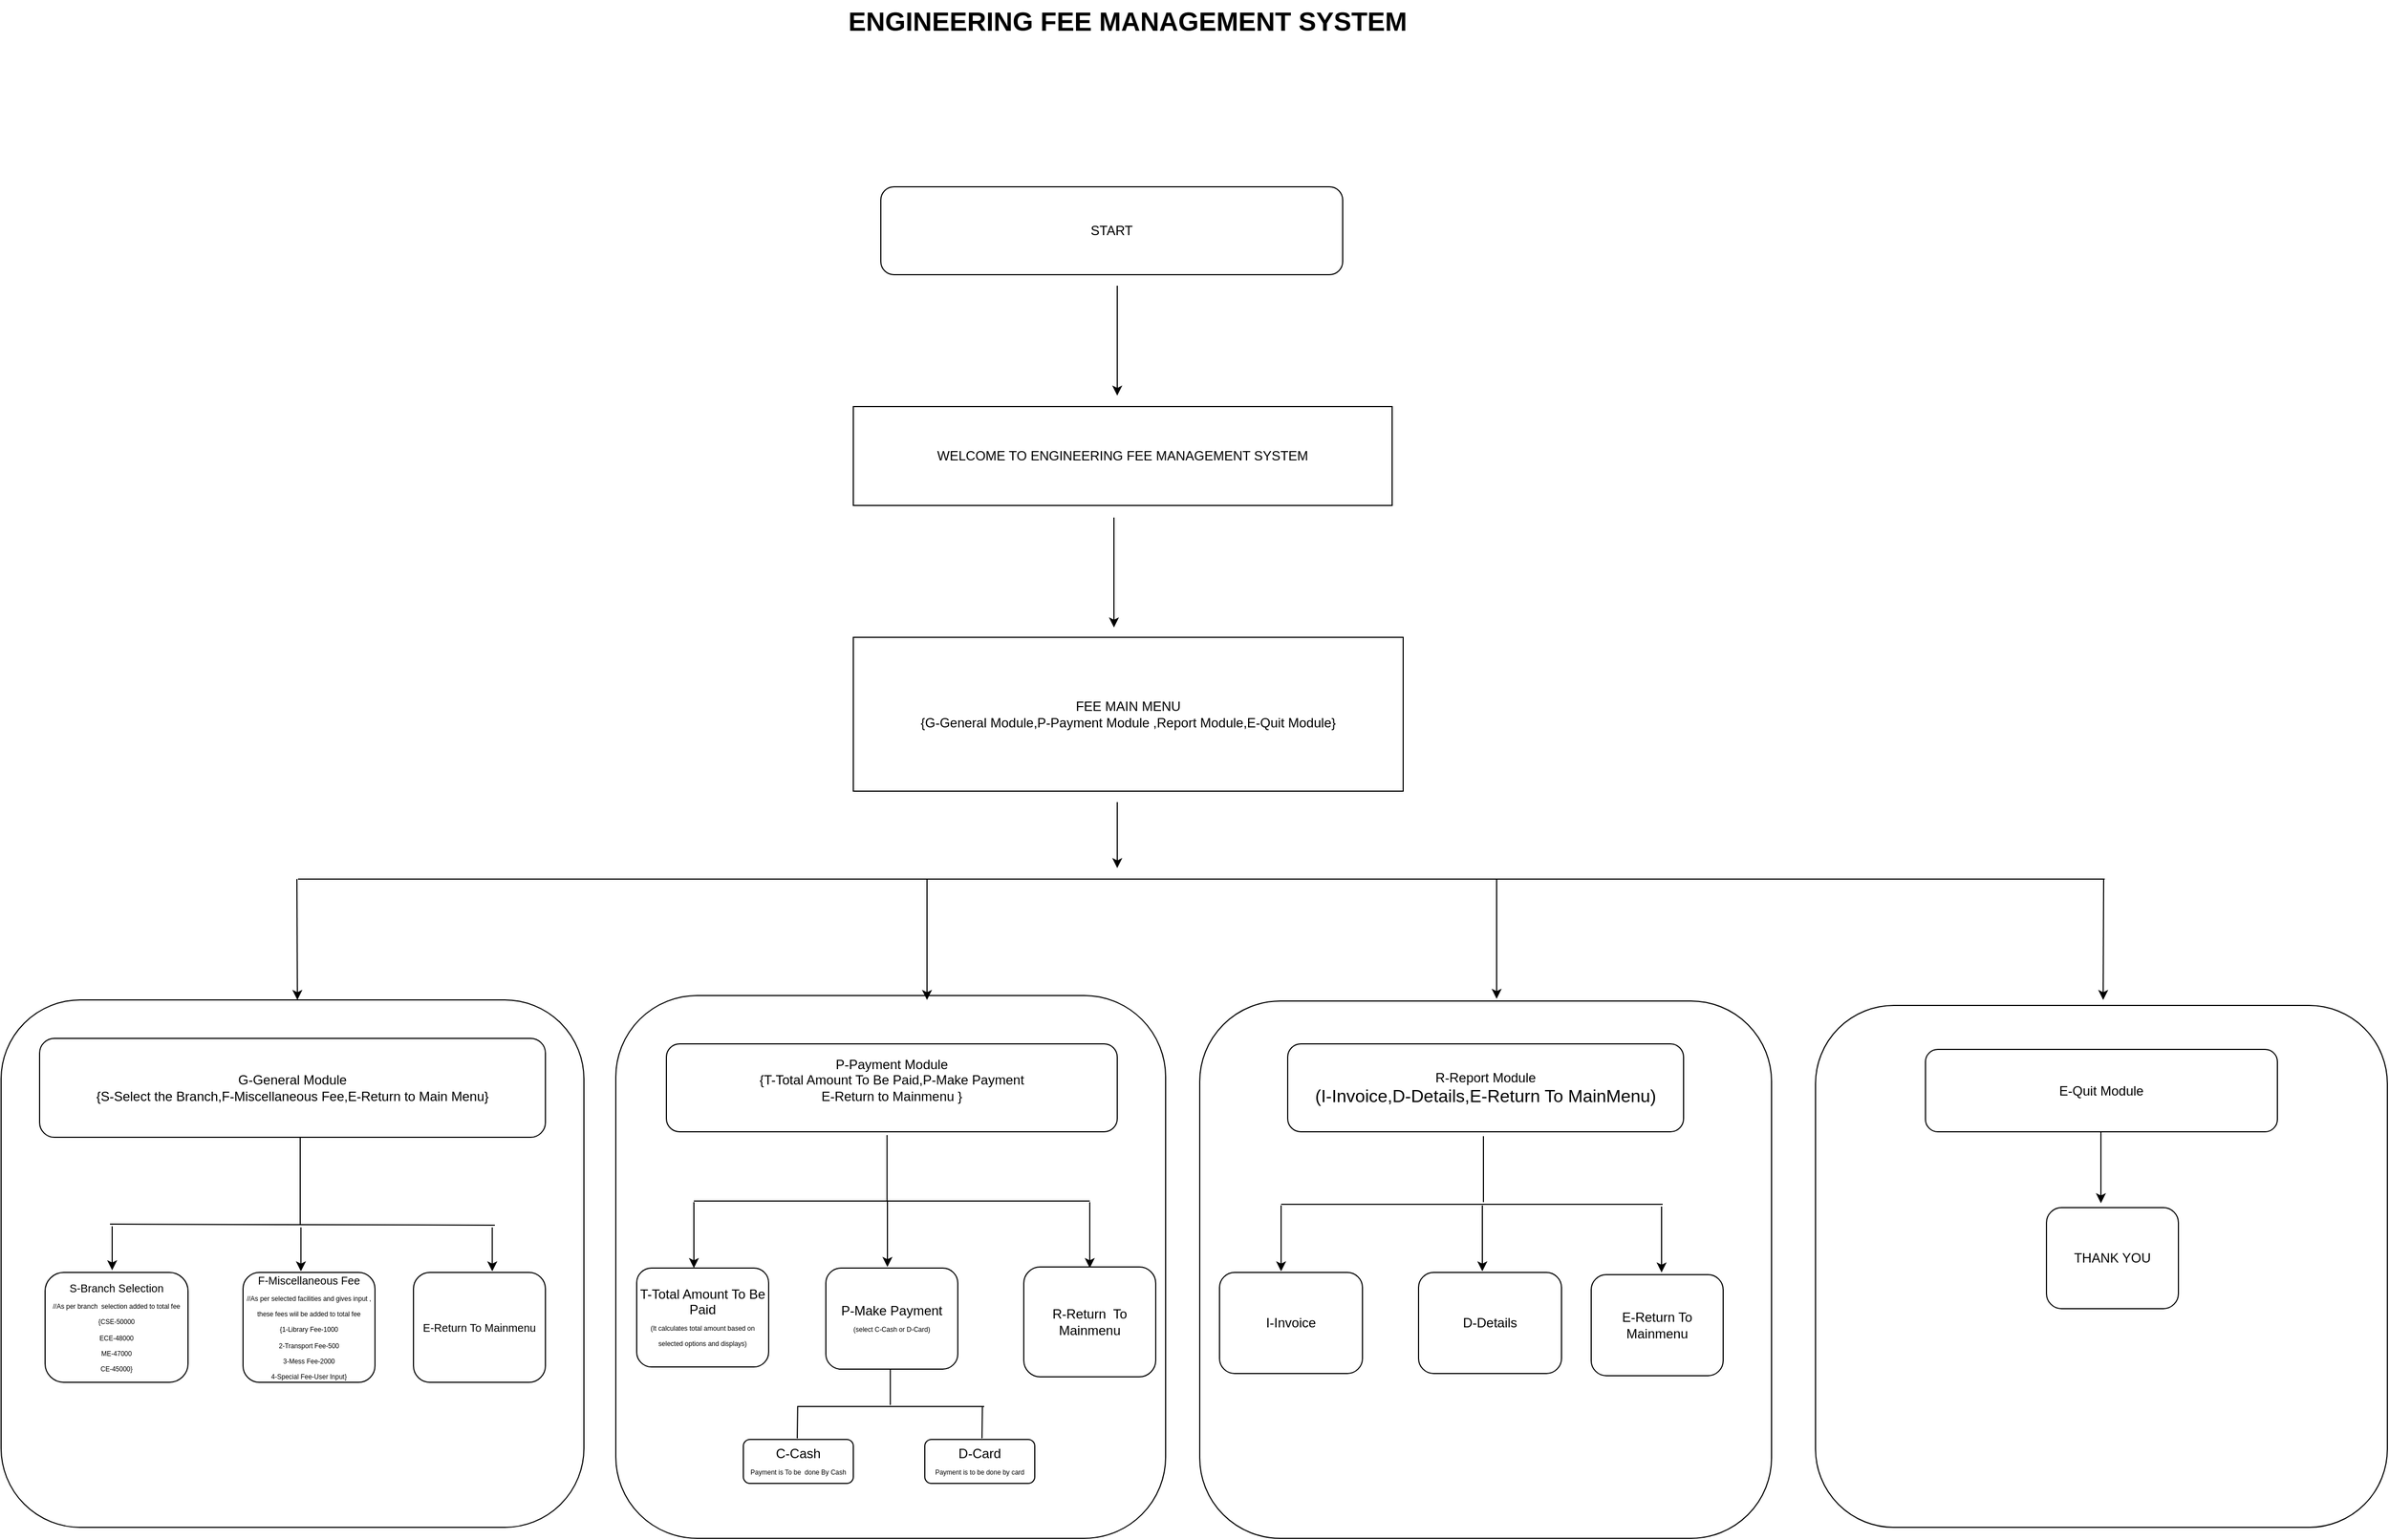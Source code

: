 <mxfile version="24.7.7">
  <diagram name="Page-1" id="Ji5iZTQCRhClbAm7nzzr">
    <mxGraphModel dx="3497" dy="3190" grid="1" gridSize="10" guides="1" tooltips="1" connect="1" arrows="1" fold="1" page="1" pageScale="1" pageWidth="850" pageHeight="1100" math="0" shadow="0">
      <root>
        <mxCell id="0" />
        <mxCell id="1" parent="0" />
        <mxCell id="4sgGOVwR37v_2rBWzzxj-3" value="WELCOME TO ENGINEERING FEE MANAGEMENT SYSTEM" style="rounded=0;whiteSpace=wrap;html=1;" vertex="1" parent="1">
          <mxGeometry x="-65" y="-190" width="490" height="90" as="geometry" />
        </mxCell>
        <mxCell id="4sgGOVwR37v_2rBWzzxj-5" value="&lt;b&gt;&lt;font style=&quot;font-size: 24px;&quot;&gt;ENGINEERING FEE MANAGEMENT SYSTEM&lt;/font&gt;&lt;/b&gt;" style="text;html=1;align=center;verticalAlign=middle;resizable=0;points=[];autosize=1;strokeColor=none;fillColor=none;" vertex="1" parent="1">
          <mxGeometry x="-81" y="-560" width="530" height="40" as="geometry" />
        </mxCell>
        <mxCell id="4sgGOVwR37v_2rBWzzxj-8" value="FEE MAIN MENU&lt;div&gt;{G-General Module,P-Payment Module ,Report Module,E-Quit Module}&lt;/div&gt;" style="rounded=0;whiteSpace=wrap;html=1;" vertex="1" parent="1">
          <mxGeometry x="-65" y="20" width="500" height="140" as="geometry" />
        </mxCell>
        <mxCell id="4sgGOVwR37v_2rBWzzxj-16" value="&lt;div&gt;&lt;br&gt;&lt;/div&gt;" style="rounded=1;whiteSpace=wrap;html=1;" vertex="1" parent="1">
          <mxGeometry x="-840" y="350" width="530" height="480" as="geometry" />
        </mxCell>
        <mxCell id="4sgGOVwR37v_2rBWzzxj-17" value="&lt;font style=&quot;font-size: 10px;&quot;&gt;S-Branch Selection&lt;/font&gt;&lt;div&gt;&lt;span style=&quot;font-size: 6px; background-color: initial;&quot;&gt;//As per branch&amp;nbsp; selection&amp;nbsp;&lt;/span&gt;&lt;span style=&quot;font-size: 6px; background-color: initial;&quot;&gt;added to total fee&lt;/span&gt;&lt;div&gt;&lt;span style=&quot;background-color: initial;&quot;&gt;&lt;font style=&quot;font-size: 6px;&quot;&gt;{CSE-50000&lt;/font&gt;&lt;/span&gt;&lt;/div&gt;&lt;div&gt;&lt;span style=&quot;background-color: initial;&quot;&gt;&lt;font style=&quot;font-size: 6px;&quot;&gt;ECE-48000&lt;/font&gt;&lt;/span&gt;&lt;/div&gt;&lt;div&gt;&lt;span style=&quot;background-color: initial;&quot;&gt;&lt;font style=&quot;font-size: 6px;&quot;&gt;ME-47000&lt;/font&gt;&lt;/span&gt;&lt;/div&gt;&lt;div&gt;&lt;span style=&quot;background-color: initial;&quot;&gt;&lt;font style=&quot;font-size: 6px;&quot;&gt;CE&lt;/font&gt;&lt;font style=&quot;font-size: 6px;&quot;&gt;-45000}&lt;/font&gt;&lt;/span&gt;&lt;/div&gt;&lt;/div&gt;" style="rounded=1;whiteSpace=wrap;html=1;arcSize=17;" vertex="1" parent="1">
          <mxGeometry x="-800" y="598" width="130" height="100" as="geometry" />
        </mxCell>
        <mxCell id="4sgGOVwR37v_2rBWzzxj-24" value="&lt;font style=&quot;font-size: 10px;&quot;&gt;&lt;font style=&quot;&quot;&gt;F&lt;/font&gt;&lt;font style=&quot;&quot;&gt;-Miscellaneous Fee&lt;/font&gt;&lt;/font&gt;&lt;div&gt;&lt;font style=&quot;font-size: 6px;&quot;&gt;//As per selected facilities and gives input , these fees wiil be added to total fee&lt;/font&gt;&lt;/div&gt;&lt;div&gt;&lt;font style=&quot;font-size: 6px;&quot;&gt;{1-Library Fee-1000&lt;/font&gt;&lt;/div&gt;&lt;div&gt;&lt;font style=&quot;font-size: 6px;&quot;&gt;2-Transport Fee-500&lt;/font&gt;&lt;/div&gt;&lt;div&gt;&lt;span style=&quot;font-size: 6px; background-color: initial;&quot;&gt;3-Mess Fee-2000&lt;/span&gt;&lt;/div&gt;&lt;div&gt;&lt;span style=&quot;background-color: initial; font-size: 6px;&quot;&gt;4-Special Fee-User Input}&lt;/span&gt;&lt;/div&gt;" style="rounded=1;whiteSpace=wrap;html=1;" vertex="1" parent="1">
          <mxGeometry x="-620" y="598" width="120" height="100" as="geometry" />
        </mxCell>
        <mxCell id="4sgGOVwR37v_2rBWzzxj-25" value="&lt;font style=&quot;font-size: 10px;&quot;&gt;E-Return To Mainmenu&lt;/font&gt;" style="rounded=1;whiteSpace=wrap;html=1;" vertex="1" parent="1">
          <mxGeometry x="-465" y="598" width="120" height="100" as="geometry" />
        </mxCell>
        <mxCell id="4sgGOVwR37v_2rBWzzxj-26" value="&lt;div&gt;&lt;br&gt;&lt;/div&gt;&lt;div&gt;&lt;br&gt;&lt;/div&gt;&lt;div&gt;&lt;br&gt;&lt;/div&gt;&lt;div&gt;&lt;br&gt;&lt;/div&gt;&lt;div&gt;&lt;br&gt;&lt;/div&gt;&lt;div&gt;&lt;br&gt;&lt;/div&gt;&lt;div&gt;&lt;br&gt;&lt;/div&gt;&lt;div&gt;&lt;br&gt;&lt;/div&gt;&lt;div&gt;&lt;br&gt;&lt;/div&gt;&lt;div&gt;&lt;br&gt;&lt;/div&gt;&lt;div&gt;&lt;br&gt;&lt;/div&gt;&lt;div&gt;&lt;br&gt;&lt;/div&gt;&lt;div&gt;&lt;br&gt;&lt;/div&gt;" style="rounded=1;whiteSpace=wrap;html=1;" vertex="1" parent="1">
          <mxGeometry x="-281" y="346" width="500" height="494" as="geometry" />
        </mxCell>
        <mxCell id="4sgGOVwR37v_2rBWzzxj-47" value="T-Total Amount To Be Paid&lt;div&gt;&lt;font style=&quot;font-size: 6px;&quot;&gt;(It calculates total amount based on selected options and displays)&lt;/font&gt;&lt;/div&gt;" style="rounded=1;whiteSpace=wrap;html=1;" vertex="1" parent="1">
          <mxGeometry x="-262" y="594" width="120" height="90" as="geometry" />
        </mxCell>
        <mxCell id="4sgGOVwR37v_2rBWzzxj-50" value="&lt;div&gt;G-General Module&lt;div&gt;{S-Select the Branch,F-Miscellaneous Fee,E-Return to Main Menu}&lt;/div&gt;&lt;/div&gt;" style="rounded=1;whiteSpace=wrap;html=1;" vertex="1" parent="1">
          <mxGeometry x="-805" y="385" width="460" height="90" as="geometry" />
        </mxCell>
        <mxCell id="4sgGOVwR37v_2rBWzzxj-52" style="edgeStyle=orthogonalEdgeStyle;rounded=0;orthogonalLoop=1;jettySize=auto;html=1;exitX=0.5;exitY=1;exitDx=0;exitDy=0;" edge="1" parent="1" source="4sgGOVwR37v_2rBWzzxj-50" target="4sgGOVwR37v_2rBWzzxj-50">
          <mxGeometry relative="1" as="geometry" />
        </mxCell>
        <mxCell id="4sgGOVwR37v_2rBWzzxj-57" value="" style="endArrow=none;html=1;rounded=0;" edge="1" parent="1">
          <mxGeometry width="50" height="50" relative="1" as="geometry">
            <mxPoint x="-568" y="475" as="sourcePoint" />
            <mxPoint x="-568" y="555" as="targetPoint" />
          </mxGeometry>
        </mxCell>
        <mxCell id="4sgGOVwR37v_2rBWzzxj-65" value="" style="endArrow=none;html=1;rounded=0;" edge="1" parent="1">
          <mxGeometry width="50" height="50" relative="1" as="geometry">
            <mxPoint x="-391" y="555" as="sourcePoint" />
            <mxPoint x="-741" y="554" as="targetPoint" />
          </mxGeometry>
        </mxCell>
        <mxCell id="4sgGOVwR37v_2rBWzzxj-66" value="" style="endArrow=classic;html=1;rounded=0;" edge="1" parent="1">
          <mxGeometry width="50" height="50" relative="1" as="geometry">
            <mxPoint x="-739" y="556" as="sourcePoint" />
            <mxPoint x="-739" y="596" as="targetPoint" />
          </mxGeometry>
        </mxCell>
        <mxCell id="4sgGOVwR37v_2rBWzzxj-67" value="" style="endArrow=classic;html=1;rounded=0;" edge="1" parent="1">
          <mxGeometry width="50" height="50" relative="1" as="geometry">
            <mxPoint x="-567.34" y="557" as="sourcePoint" />
            <mxPoint x="-567.34" y="597" as="targetPoint" />
          </mxGeometry>
        </mxCell>
        <mxCell id="4sgGOVwR37v_2rBWzzxj-68" value="" style="endArrow=classic;html=1;rounded=0;" edge="1" parent="1">
          <mxGeometry width="50" height="50" relative="1" as="geometry">
            <mxPoint x="-393.34" y="557" as="sourcePoint" />
            <mxPoint x="-393.34" y="597" as="targetPoint" />
          </mxGeometry>
        </mxCell>
        <mxCell id="4sgGOVwR37v_2rBWzzxj-69" value="P-Payment Module&lt;div&gt;&lt;span style=&quot;background-color: initial;&quot;&gt;{T-Total Amount To Be Paid,&lt;/span&gt;&lt;span style=&quot;background-color: initial;&quot;&gt;P-Make Payment&lt;/span&gt;&lt;div&gt;E-Return to Mainmenu }&lt;/div&gt;&lt;div&gt;&lt;br&gt;&lt;/div&gt;&lt;/div&gt;" style="rounded=1;whiteSpace=wrap;html=1;" vertex="1" parent="1">
          <mxGeometry x="-235" y="390" width="410" height="80" as="geometry" />
        </mxCell>
        <mxCell id="4sgGOVwR37v_2rBWzzxj-78" value="" style="endArrow=none;html=1;rounded=0;" edge="1" parent="1">
          <mxGeometry width="50" height="50" relative="1" as="geometry">
            <mxPoint x="-34.32" y="533" as="sourcePoint" />
            <mxPoint x="-34.32" y="518" as="targetPoint" />
            <Array as="points">
              <mxPoint x="-34.32" y="473" />
            </Array>
          </mxGeometry>
        </mxCell>
        <mxCell id="4sgGOVwR37v_2rBWzzxj-82" value="" style="endArrow=none;html=1;rounded=0;" edge="1" parent="1">
          <mxGeometry width="50" height="50" relative="1" as="geometry">
            <mxPoint x="150" y="533" as="sourcePoint" />
            <mxPoint x="-210" y="533" as="targetPoint" />
          </mxGeometry>
        </mxCell>
        <mxCell id="4sgGOVwR37v_2rBWzzxj-85" value="" style="endArrow=classic;html=1;rounded=0;" edge="1" parent="1">
          <mxGeometry width="50" height="50" relative="1" as="geometry">
            <mxPoint x="-210" y="534" as="sourcePoint" />
            <mxPoint x="-210" y="594" as="targetPoint" />
          </mxGeometry>
        </mxCell>
        <mxCell id="4sgGOVwR37v_2rBWzzxj-86" value="" style="endArrow=classic;html=1;rounded=0;" edge="1" parent="1">
          <mxGeometry width="50" height="50" relative="1" as="geometry">
            <mxPoint x="-34" y="533" as="sourcePoint" />
            <mxPoint x="-34" y="593" as="targetPoint" />
          </mxGeometry>
        </mxCell>
        <mxCell id="4sgGOVwR37v_2rBWzzxj-89" value="" style="endArrow=classic;html=1;rounded=0;" edge="1" parent="1">
          <mxGeometry width="50" height="50" relative="1" as="geometry">
            <mxPoint x="150" y="534" as="sourcePoint" />
            <mxPoint x="150" y="594" as="targetPoint" />
          </mxGeometry>
        </mxCell>
        <mxCell id="4sgGOVwR37v_2rBWzzxj-90" value="P-Make Payment&lt;div&gt;&lt;font style=&quot;font-size: 6px;&quot;&gt;(select C-Cash or D-Card)&lt;/font&gt;&lt;/div&gt;" style="rounded=1;whiteSpace=wrap;html=1;" vertex="1" parent="1">
          <mxGeometry x="-90" y="594" width="120" height="92" as="geometry" />
        </mxCell>
        <mxCell id="4sgGOVwR37v_2rBWzzxj-91" value="R-Return&amp;nbsp; To Mainmenu" style="rounded=1;whiteSpace=wrap;html=1;" vertex="1" parent="1">
          <mxGeometry x="90" y="593" width="120" height="100" as="geometry" />
        </mxCell>
        <mxCell id="4sgGOVwR37v_2rBWzzxj-92" value="" style="rounded=1;whiteSpace=wrap;html=1;" vertex="1" parent="1">
          <mxGeometry x="250" y="351" width="520" height="489" as="geometry" />
        </mxCell>
        <mxCell id="4sgGOVwR37v_2rBWzzxj-94" value="&lt;font style=&quot;font-size: 12px;&quot;&gt;R-Report Module&lt;/font&gt;&lt;div&gt;&lt;font size=&quot;3&quot;&gt;(I-Invoice,D-Details,E-Return To MainMenu)&lt;/font&gt;&lt;/div&gt;" style="rounded=1;whiteSpace=wrap;html=1;" vertex="1" parent="1">
          <mxGeometry x="330" y="390" width="360" height="80" as="geometry" />
        </mxCell>
        <mxCell id="4sgGOVwR37v_2rBWzzxj-106" value="" style="endArrow=none;html=1;rounded=0;" edge="1" parent="1">
          <mxGeometry width="50" height="50" relative="1" as="geometry">
            <mxPoint x="508" y="534" as="sourcePoint" />
            <mxPoint x="508" y="519" as="targetPoint" />
            <Array as="points">
              <mxPoint x="508" y="474" />
            </Array>
          </mxGeometry>
        </mxCell>
        <mxCell id="4sgGOVwR37v_2rBWzzxj-107" value="Text" style="edgeLabel;html=1;align=center;verticalAlign=middle;resizable=0;points=[];" vertex="1" connectable="0" parent="4sgGOVwR37v_2rBWzzxj-106">
          <mxGeometry x="0.541" y="-6" relative="1" as="geometry">
            <mxPoint x="430" y="15" as="offset" />
          </mxGeometry>
        </mxCell>
        <mxCell id="4sgGOVwR37v_2rBWzzxj-108" value="" style="endArrow=none;html=1;rounded=0;" edge="1" parent="1">
          <mxGeometry width="50" height="50" relative="1" as="geometry">
            <mxPoint x="671" y="536" as="sourcePoint" />
            <mxPoint x="324" y="536" as="targetPoint" />
          </mxGeometry>
        </mxCell>
        <mxCell id="4sgGOVwR37v_2rBWzzxj-109" value="" style="endArrow=classic;html=1;rounded=0;" edge="1" parent="1">
          <mxGeometry width="50" height="50" relative="1" as="geometry">
            <mxPoint x="324" y="537" as="sourcePoint" />
            <mxPoint x="324" y="597" as="targetPoint" />
          </mxGeometry>
        </mxCell>
        <mxCell id="4sgGOVwR37v_2rBWzzxj-110" value="" style="endArrow=classic;html=1;rounded=0;" edge="1" parent="1">
          <mxGeometry width="50" height="50" relative="1" as="geometry">
            <mxPoint x="507" y="537" as="sourcePoint" />
            <mxPoint x="507" y="597" as="targetPoint" />
          </mxGeometry>
        </mxCell>
        <mxCell id="4sgGOVwR37v_2rBWzzxj-111" value="" style="endArrow=classic;html=1;rounded=0;" edge="1" parent="1">
          <mxGeometry width="50" height="50" relative="1" as="geometry">
            <mxPoint x="670" y="538" as="sourcePoint" />
            <mxPoint x="670" y="598" as="targetPoint" />
          </mxGeometry>
        </mxCell>
        <mxCell id="4sgGOVwR37v_2rBWzzxj-112" value="I-Invoice" style="rounded=1;whiteSpace=wrap;html=1;" vertex="1" parent="1">
          <mxGeometry x="268" y="598" width="130" height="92" as="geometry" />
        </mxCell>
        <mxCell id="4sgGOVwR37v_2rBWzzxj-113" value="D-Details" style="rounded=1;whiteSpace=wrap;html=1;" vertex="1" parent="1">
          <mxGeometry x="449" y="598" width="130" height="92" as="geometry" />
        </mxCell>
        <mxCell id="4sgGOVwR37v_2rBWzzxj-114" value="E-Return To Mainmenu" style="rounded=1;whiteSpace=wrap;html=1;" vertex="1" parent="1">
          <mxGeometry x="606" y="600" width="120" height="92" as="geometry" />
        </mxCell>
        <mxCell id="4sgGOVwR37v_2rBWzzxj-115" value="" style="rounded=1;whiteSpace=wrap;html=1;" vertex="1" parent="1">
          <mxGeometry x="810" y="355" width="520" height="475" as="geometry" />
        </mxCell>
        <mxCell id="4sgGOVwR37v_2rBWzzxj-116" value="E-Quit Module" style="rounded=1;whiteSpace=wrap;html=1;" vertex="1" parent="1">
          <mxGeometry x="910" y="395" width="320" height="75" as="geometry" />
        </mxCell>
        <mxCell id="4sgGOVwR37v_2rBWzzxj-119" value="" style="endArrow=classic;html=1;rounded=0;entryX=1;entryY=0.25;entryDx=0;entryDy=0;" edge="1" parent="1">
          <mxGeometry width="50" height="50" relative="1" as="geometry">
            <mxPoint x="1069.52" y="470" as="sourcePoint" />
            <mxPoint x="1069.52" y="535" as="targetPoint" />
          </mxGeometry>
        </mxCell>
        <mxCell id="4sgGOVwR37v_2rBWzzxj-120" value="THANK YOU" style="rounded=1;whiteSpace=wrap;html=1;" vertex="1" parent="1">
          <mxGeometry x="1020" y="539" width="120" height="92" as="geometry" />
        </mxCell>
        <mxCell id="4sgGOVwR37v_2rBWzzxj-125" value="START" style="rounded=1;whiteSpace=wrap;html=1;" vertex="1" parent="1">
          <mxGeometry x="-40" y="-390" width="420" height="80" as="geometry" />
        </mxCell>
        <mxCell id="4sgGOVwR37v_2rBWzzxj-130" value="" style="endArrow=classic;html=1;rounded=0;" edge="1" parent="1">
          <mxGeometry width="50" height="50" relative="1" as="geometry">
            <mxPoint x="175" y="-300" as="sourcePoint" />
            <mxPoint x="175" y="-200" as="targetPoint" />
          </mxGeometry>
        </mxCell>
        <mxCell id="4sgGOVwR37v_2rBWzzxj-131" value="" style="endArrow=classic;html=1;rounded=0;" edge="1" parent="1">
          <mxGeometry width="50" height="50" relative="1" as="geometry">
            <mxPoint x="172" y="-89" as="sourcePoint" />
            <mxPoint x="172" y="11" as="targetPoint" />
          </mxGeometry>
        </mxCell>
        <mxCell id="4sgGOVwR37v_2rBWzzxj-132" value="" style="endArrow=none;html=1;rounded=0;" edge="1" parent="1">
          <mxGeometry width="50" height="50" relative="1" as="geometry">
            <mxPoint x="-570" y="240" as="sourcePoint" />
            <mxPoint x="1072.963" y="240" as="targetPoint" />
          </mxGeometry>
        </mxCell>
        <mxCell id="4sgGOVwR37v_2rBWzzxj-134" value="" style="endArrow=classic;html=1;rounded=0;" edge="1" parent="1">
          <mxGeometry width="50" height="50" relative="1" as="geometry">
            <mxPoint x="175" y="170" as="sourcePoint" />
            <mxPoint x="175" y="230" as="targetPoint" />
          </mxGeometry>
        </mxCell>
        <mxCell id="4sgGOVwR37v_2rBWzzxj-136" value="" style="endArrow=classic;html=1;rounded=0;" edge="1" parent="1">
          <mxGeometry width="50" height="50" relative="1" as="geometry">
            <mxPoint x="-571" y="240" as="sourcePoint" />
            <mxPoint x="-570.56" y="350" as="targetPoint" />
          </mxGeometry>
        </mxCell>
        <mxCell id="4sgGOVwR37v_2rBWzzxj-137" value="" style="endArrow=classic;html=1;rounded=0;" edge="1" parent="1">
          <mxGeometry width="50" height="50" relative="1" as="geometry">
            <mxPoint x="520" y="240" as="sourcePoint" />
            <mxPoint x="520" y="349" as="targetPoint" />
          </mxGeometry>
        </mxCell>
        <mxCell id="4sgGOVwR37v_2rBWzzxj-138" value="" style="endArrow=classic;html=1;rounded=0;" edge="1" parent="1">
          <mxGeometry width="50" height="50" relative="1" as="geometry">
            <mxPoint x="2" y="240" as="sourcePoint" />
            <mxPoint x="2.0" y="350" as="targetPoint" />
          </mxGeometry>
        </mxCell>
        <mxCell id="4sgGOVwR37v_2rBWzzxj-139" value="" style="endArrow=classic;html=1;rounded=0;" edge="1" parent="1">
          <mxGeometry width="50" height="50" relative="1" as="geometry">
            <mxPoint x="1072" y="240" as="sourcePoint" />
            <mxPoint x="1071.58" y="350" as="targetPoint" />
          </mxGeometry>
        </mxCell>
        <mxCell id="4sgGOVwR37v_2rBWzzxj-143" value="" style="endArrow=none;html=1;rounded=0;entryX=0.422;entryY=0.993;entryDx=0;entryDy=0;entryPerimeter=0;" edge="1" parent="1">
          <mxGeometry width="50" height="50" relative="1" as="geometry">
            <mxPoint x="-31.38" y="686" as="sourcePoint" />
            <mxPoint x="-31.38" y="718.71" as="targetPoint" />
          </mxGeometry>
        </mxCell>
        <mxCell id="4sgGOVwR37v_2rBWzzxj-144" value="" style="endArrow=none;html=1;rounded=0;" edge="1" parent="1">
          <mxGeometry width="50" height="50" relative="1" as="geometry">
            <mxPoint x="-116" y="720" as="sourcePoint" />
            <mxPoint x="54" y="720" as="targetPoint" />
            <Array as="points" />
          </mxGeometry>
        </mxCell>
        <mxCell id="4sgGOVwR37v_2rBWzzxj-145" value="" style="endArrow=none;html=1;rounded=0;" edge="1" parent="1">
          <mxGeometry width="50" height="50" relative="1" as="geometry">
            <mxPoint x="-115.62" y="720" as="sourcePoint" />
            <mxPoint x="-116" y="749" as="targetPoint" />
          </mxGeometry>
        </mxCell>
        <mxCell id="4sgGOVwR37v_2rBWzzxj-147" value="" style="endArrow=none;html=1;rounded=0;" edge="1" parent="1">
          <mxGeometry width="50" height="50" relative="1" as="geometry">
            <mxPoint x="52.38" y="720" as="sourcePoint" />
            <mxPoint x="52" y="749" as="targetPoint" />
          </mxGeometry>
        </mxCell>
        <mxCell id="4sgGOVwR37v_2rBWzzxj-149" value="C-Cash&lt;div&gt;&lt;font style=&quot;font-size: 6px;&quot;&gt;Payment is To be&amp;nbsp; done By Cash&lt;/font&gt;&lt;/div&gt;" style="rounded=1;whiteSpace=wrap;html=1;" vertex="1" parent="1">
          <mxGeometry x="-165" y="750" width="100" height="40" as="geometry" />
        </mxCell>
        <mxCell id="4sgGOVwR37v_2rBWzzxj-150" value="D-Card&lt;div&gt;&lt;font style=&quot;font-size: 6px;&quot;&gt;Payment is to be done by card&lt;/font&gt;&lt;/div&gt;" style="rounded=1;whiteSpace=wrap;html=1;" vertex="1" parent="1">
          <mxGeometry y="750" width="100" height="40" as="geometry" />
        </mxCell>
      </root>
    </mxGraphModel>
  </diagram>
</mxfile>
